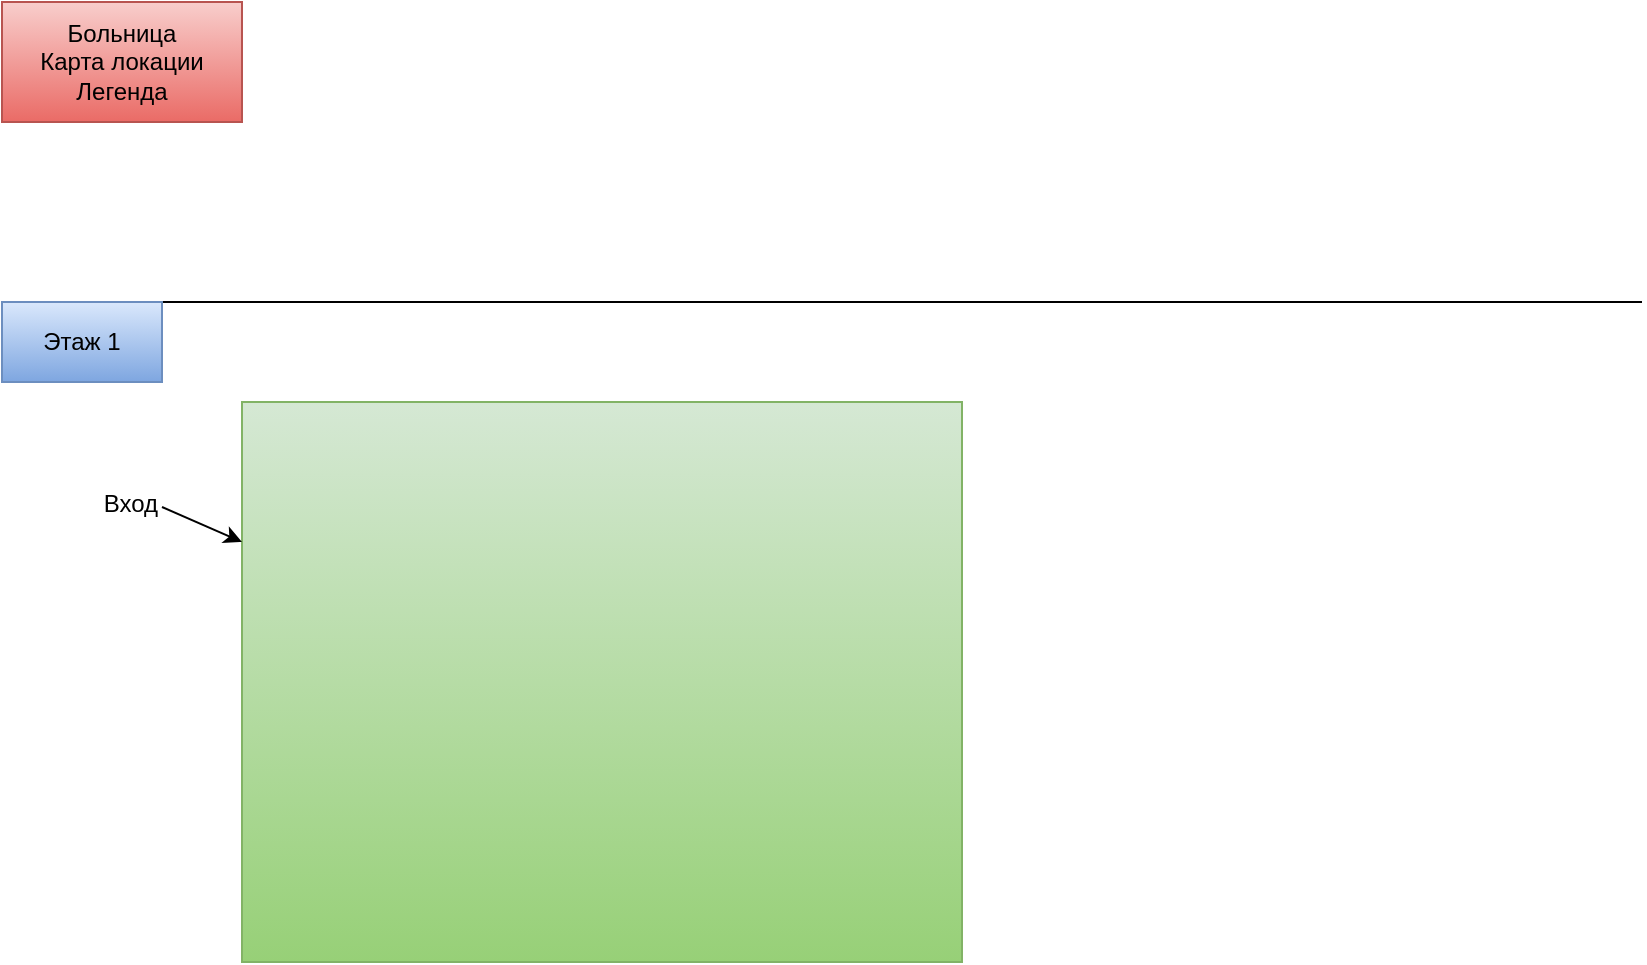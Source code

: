 <mxfile version="26.2.2">
  <diagram name="Page-1" id="Eo6vzjEQKpt_zaUlHqb7">
    <mxGraphModel dx="1190" dy="703" grid="1" gridSize="10" guides="1" tooltips="1" connect="1" arrows="1" fold="1" page="1" pageScale="1" pageWidth="827" pageHeight="1169" math="0" shadow="0">
      <root>
        <mxCell id="0" />
        <mxCell id="1" parent="0" />
        <mxCell id="lEirH6-tiAnvhbHXnQ6o-1" value="Больница&lt;div&gt;Карта локации&lt;/div&gt;&lt;div&gt;Легенда&lt;/div&gt;" style="rounded=0;whiteSpace=wrap;html=1;fillColor=#f8cecc;strokeColor=#b85450;gradientColor=#ea6b66;" vertex="1" parent="1">
          <mxGeometry width="120" height="60" as="geometry" />
        </mxCell>
        <mxCell id="lEirH6-tiAnvhbHXnQ6o-2" value="" style="endArrow=none;html=1;rounded=0;" edge="1" parent="1">
          <mxGeometry width="50" height="50" relative="1" as="geometry">
            <mxPoint y="150" as="sourcePoint" />
            <mxPoint x="820" y="150" as="targetPoint" />
          </mxGeometry>
        </mxCell>
        <mxCell id="lEirH6-tiAnvhbHXnQ6o-3" value="Этаж 1" style="rounded=0;whiteSpace=wrap;html=1;fillColor=#dae8fc;gradientColor=#7ea6e0;strokeColor=#6c8ebf;" vertex="1" parent="1">
          <mxGeometry y="150" width="80" height="40" as="geometry" />
        </mxCell>
        <mxCell id="lEirH6-tiAnvhbHXnQ6o-5" value="" style="rounded=0;whiteSpace=wrap;html=1;fillColor=#d5e8d4;gradientColor=#97d077;strokeColor=#82b366;" vertex="1" parent="1">
          <mxGeometry x="120" y="200" width="360" height="280" as="geometry" />
        </mxCell>
        <mxCell id="lEirH6-tiAnvhbHXnQ6o-6" value="Вход" style="text;html=1;align=right;verticalAlign=bottom;whiteSpace=wrap;rounded=0;strokeColor=none;" vertex="1" parent="1">
          <mxGeometry x="20" y="230" width="60" height="30" as="geometry" />
        </mxCell>
        <mxCell id="lEirH6-tiAnvhbHXnQ6o-7" value="" style="endArrow=classic;html=1;rounded=0;exitX=1;exitY=0.75;exitDx=0;exitDy=0;entryX=0;entryY=0.25;entryDx=0;entryDy=0;" edge="1" parent="1" source="lEirH6-tiAnvhbHXnQ6o-6" target="lEirH6-tiAnvhbHXnQ6o-5">
          <mxGeometry width="50" height="50" relative="1" as="geometry">
            <mxPoint x="210" y="340" as="sourcePoint" />
            <mxPoint x="260" y="290" as="targetPoint" />
          </mxGeometry>
        </mxCell>
      </root>
    </mxGraphModel>
  </diagram>
</mxfile>
